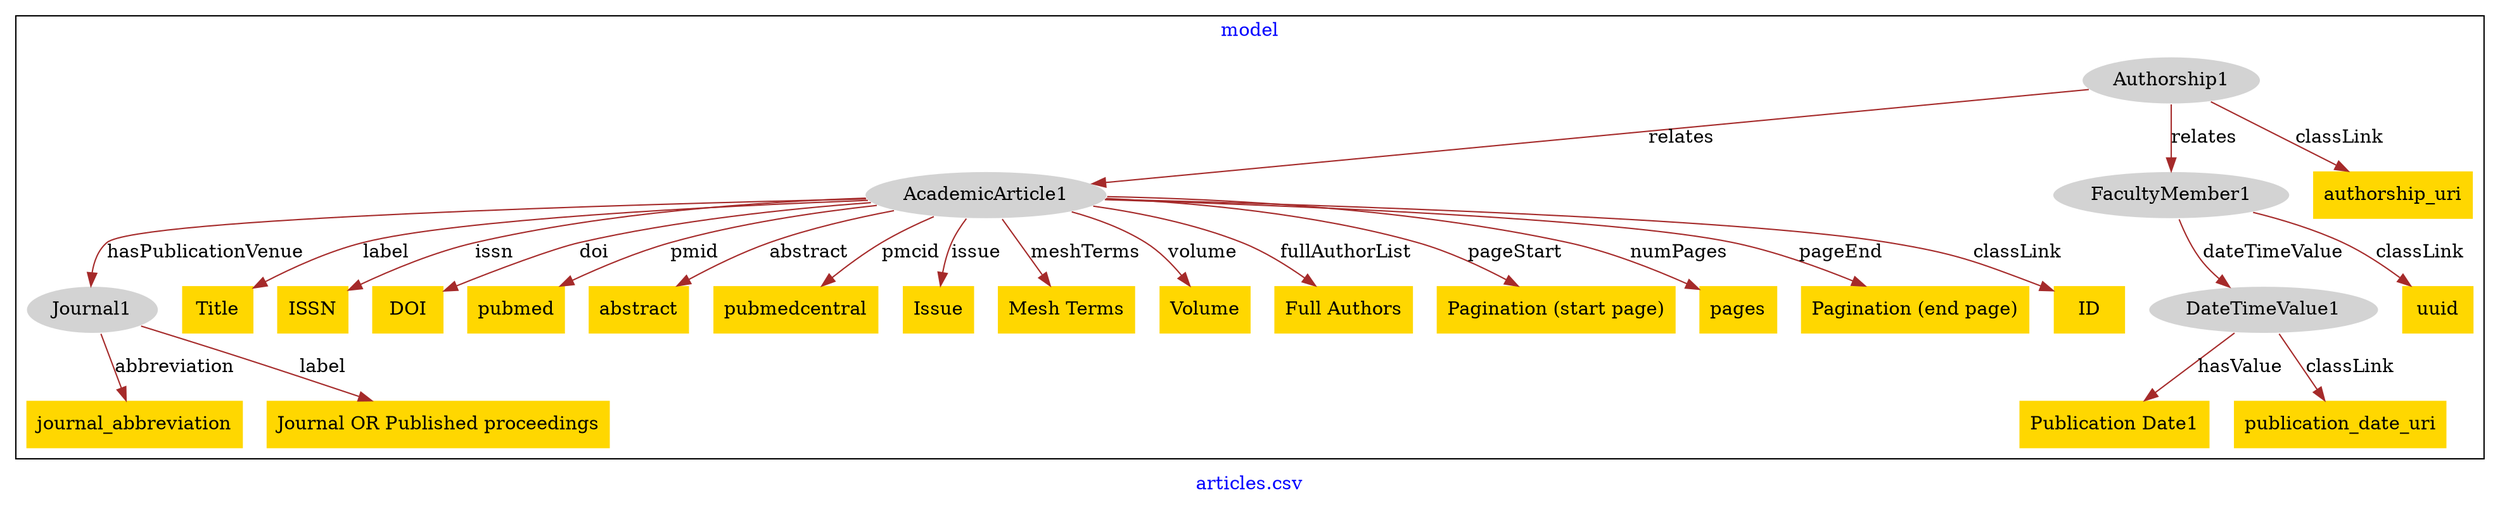 digraph n0 {
fontcolor="blue"
remincross="true"
label="articles.csv"
subgraph cluster {
label="model"
n2[style="filled",color="white",fillcolor="lightgray",label="AcademicArticle1"];
n3[style="filled",color="white",fillcolor="lightgray",label="Journal1"];
n4[style="filled",color="white",fillcolor="lightgray",label="Authorship1"];
n5[style="filled",color="white",fillcolor="lightgray",label="FacultyMember1"];
n6[style="filled",color="white",fillcolor="lightgray",label="DateTimeValue1"];
n7[shape="plaintext",style="filled",fillcolor="gold",label="Title"];
n8[shape="plaintext",style="filled",fillcolor="gold",label="ISSN"];
n9[shape="plaintext",style="filled",fillcolor="gold",label="DOI"];
n10[shape="plaintext",style="filled",fillcolor="gold",label="journal_abbreviation"];
n11[shape="plaintext",style="filled",fillcolor="gold",label="pubmed"];
n12[shape="plaintext",style="filled",fillcolor="gold",label="Journal OR Published proceedings"];
n13[shape="plaintext",style="filled",fillcolor="gold",label="abstract"];
n14[shape="plaintext",style="filled",fillcolor="gold",label="Publication Date1"];
n15[shape="plaintext",style="filled",fillcolor="gold",label="pubmedcentral"];
n16[shape="plaintext",style="filled",fillcolor="gold",label="Issue"];
n17[shape="plaintext",style="filled",fillcolor="gold",label="Mesh Terms"];
n18[shape="plaintext",style="filled",fillcolor="gold",label="Volume"];
n19[shape="plaintext",style="filled",fillcolor="gold",label="Full Authors"];
n20[shape="plaintext",style="filled",fillcolor="gold",label="Pagination (start page)"];
n21[shape="plaintext",style="filled",fillcolor="gold",label="pages"];
n22[shape="plaintext",style="filled",fillcolor="gold",label="Pagination (end page)"];
n23[shape="plaintext",style="filled",fillcolor="gold",label="publication_date_uri"];
n24[shape="plaintext",style="filled",fillcolor="gold",label="uuid"];
n25[shape="plaintext",style="filled",fillcolor="gold",label="ID"];
n26[shape="plaintext",style="filled",fillcolor="gold",label="authorship_uri"];
}
n2 -> n3[color="brown",fontcolor="black",label="hasPublicationVenue"]
n4 -> n2[color="brown",fontcolor="black",label="relates"]
n4 -> n5[color="brown",fontcolor="black",label="relates"]
n5 -> n6[color="brown",fontcolor="black",label="dateTimeValue"]
n2 -> n7[color="brown",fontcolor="black",label="label"]
n2 -> n8[color="brown",fontcolor="black",label="issn"]
n2 -> n9[color="brown",fontcolor="black",label="doi"]
n3 -> n10[color="brown",fontcolor="black",label="abbreviation"]
n2 -> n11[color="brown",fontcolor="black",label="pmid"]
n3 -> n12[color="brown",fontcolor="black",label="label"]
n2 -> n13[color="brown",fontcolor="black",label="abstract"]
n6 -> n14[color="brown",fontcolor="black",label="hasValue"]
n2 -> n15[color="brown",fontcolor="black",label="pmcid"]
n2 -> n16[color="brown",fontcolor="black",label="issue"]
n2 -> n17[color="brown",fontcolor="black",label="meshTerms"]
n2 -> n18[color="brown",fontcolor="black",label="volume"]
n2 -> n19[color="brown",fontcolor="black",label="fullAuthorList"]
n2 -> n20[color="brown",fontcolor="black",label="pageStart"]
n2 -> n21[color="brown",fontcolor="black",label="numPages"]
n2 -> n22[color="brown",fontcolor="black",label="pageEnd"]
n6 -> n23[color="brown",fontcolor="black",label="classLink"]
n5 -> n24[color="brown",fontcolor="black",label="classLink"]
n2 -> n25[color="brown",fontcolor="black",label="classLink"]
n4 -> n26[color="brown",fontcolor="black",label="classLink"]
}
